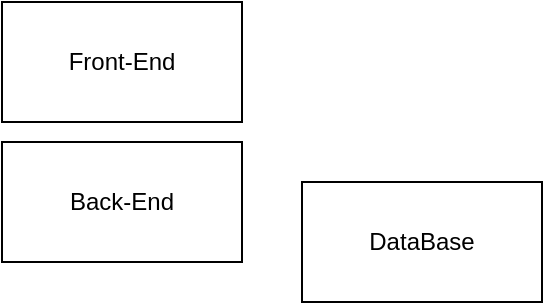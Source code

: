 <mxfile version="14.0.1" type="github">
  <diagram id="FdIUIFyrrePTpbNvECt5" name="Page-1">
    <mxGraphModel dx="868" dy="491" grid="1" gridSize="10" guides="1" tooltips="1" connect="1" arrows="1" fold="1" page="1" pageScale="1" pageWidth="827" pageHeight="1169" math="0" shadow="0">
      <root>
        <mxCell id="0" />
        <mxCell id="1" parent="0" />
        <mxCell id="HB8kZ2pYk__Of7g1uDnR-3" value="&lt;div&gt;Front-End&lt;/div&gt;" style="rounded=0;whiteSpace=wrap;html=1;" vertex="1" parent="1">
          <mxGeometry x="200" y="130" width="120" height="60" as="geometry" />
        </mxCell>
        <mxCell id="HB8kZ2pYk__Of7g1uDnR-4" value="&lt;div&gt;Back-End&lt;/div&gt;" style="rounded=0;whiteSpace=wrap;html=1;" vertex="1" parent="1">
          <mxGeometry x="200" y="200" width="120" height="60" as="geometry" />
        </mxCell>
        <mxCell id="HB8kZ2pYk__Of7g1uDnR-5" value="DataBase" style="rounded=0;whiteSpace=wrap;html=1;" vertex="1" parent="1">
          <mxGeometry x="350" y="220" width="120" height="60" as="geometry" />
        </mxCell>
      </root>
    </mxGraphModel>
  </diagram>
</mxfile>
